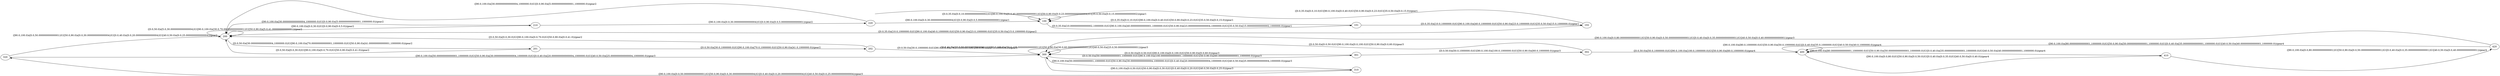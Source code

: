 digraph gearShift{
 rankdir=LR;
320[label=320]
100[label=100]
XX100 [color=white, label=""]420[label=420]
101[label=101]
102[label=102]
200[label=200]
201[label=201]
202[label=202]
300[label=300]
301[label=301]
302[label=302]
400[label=400]
210[label=210]
310[label=310]
410[label=410]
220[label=220]
XX100 -> 100
320 -> 300 [label="([90.0,100.0)x[50.00000000000001,1000000.0))U([50.0,90.0)x[30.000000000000004,1000000.0))U([0.0,40.0)x[20.000000000000004,1000000.0))U([40.0,50.0)x[25.000000000000004,1000000.0))/gear3"]
320 -> 200 [label="([90.0,100.0)x[0.0,50.00000000000001))U([50.0,90.0)x[0.0,30.000000000000004))U([0.0,40.0)x[0.0,20.000000000000004))U([40.0,50.0)x[0.0,25.000000000000004))/gear2"]
100 -> 101 [label="([0.0,35.0)x[10.000000000000002,1000000.0))U([90.0,100.0)x[40.00000000000001,1000000.0))U([50.0,90.0)x[23.000000000000004,1000000.0))U([35.0,50.0)x[15.000000000000002,1000000.0))/gear1"]
100 -> 100 [label="([0.0,35.0)x[0.0,10.000000000000002))U([90.0,100.0)x[0.0,40.00000000000001))U([50.0,90.0)x[0.0,23.000000000000004))U([35.0,50.0)x[0.0,15.000000000000002))/gear1"]
420 -> 400 [label="([90.0,100.0)x[80.00000000000001,1000000.0))U([50.0,90.0)x[50.00000000000001,1000000.0))U([0.0,40.0)x[35.00000000000001,1000000.0))U([40.0,50.0)x[40.00000000000001,1000000.0))/gear4"]
420 -> 300 [label="([90.0,100.0)x[0.0,80.00000000000001))U([50.0,90.0)x[0.0,50.00000000000001))U([0.0,40.0)x[0.0,35.00000000000001))U([40.0,50.0)x[0.0,40.00000000000001))/gear3"]
101 -> 102 [label="([0.0,35.0)x[10.0,1000000.0))U([90.0,100.0)x[40.0,1000000.0))U([50.0,90.0)x[23.0,1000000.0))U([35.0,50.0)x[15.0,1000000.0))/gear1"]
101 -> 100 [label="([0.0,35.0)x[0.0,10.0))U([90.0,100.0)x[0.0,40.0))U([50.0,90.0)x[0.0,23.0))U([35.0,50.0)x[0.0,15.0))/gear1"]
102 -> 100 [label="([0.0,35.0)x[0.0,10.0))U([90.0,100.0)x[0.0,40.0))U([50.0,90.0)x[0.0,23.0))U([35.0,50.0)x[0.0,15.0))/gear1"]
102 -> 200 [label="([0.0,35.0)x[10.0,1000000.0))U([90.0,100.0)x[40.0,1000000.0))U([50.0,90.0)x[23.0,1000000.0))U([35.0,50.0)x[15.0,1000000.0))/gear2"]
200 -> 201 [label="([0.0,50.0)x[30.000000000000004,1000000.0))U([90.0,100.0)x[70.00000000000001,1000000.0))U([50.0,90.0)x[41.00000000000001,1000000.0))/gear2"]
200 -> 210 [label="([90.0,100.0)x[0.0,30.0))U([0.0,90.0)x[0.0,5.0))/gear2"]
200 -> 200 [label="([0.0,50.0)x[5.0,30.000000000000004))U([90.0,100.0)x[30.0,70.00000000000001))U([50.0,90.0)x[5.0,41.00000000000001))/gear2"]
201 -> 202 [label="([0.0,50.0)x[30.0,1000000.0))U([90.0,100.0)x[70.0,1000000.0))U([50.0,90.0)x[41.0,1000000.0))/gear2"]
201 -> 200 [label="([0.0,50.0)x[0.0,30.0))U([90.0,100.0)x[0.0,70.0))U([50.0,90.0)x[0.0,41.0))/gear2"]
202 -> 300 [label="([0.0,50.0)x[30.0,1000000.0))U([90.0,100.0)x[70.0,1000000.0))U([50.0,90.0)x[41.0,1000000.0))/gear3"]
202 -> 200 [label="([0.0,50.0)x[0.0,30.0))U([90.0,100.0)x[0.0,70.0))U([50.0,90.0)x[0.0,41.0))/gear2"]
300 -> 310 [label="([90.0,100.0)x[0.0,50.0))U([50.0,90.0)x[0.0,30.0))U([0.0,40.0)x[0.0,20.0))U([40.0,50.0)x[0.0,25.0))/gear3"]
300 -> 300 [label="([0.0,40.0)x[20.0,50.00000000000001))U([90.0,100.0)x[50.0,100.00000000000001))U([50.0,90.0)x[30.0,60.00000000000001))U([40.0,50.0)x[25.0,50.00000000000001))/gear3"]
300 -> 301 [label="([0.0,50.0)x[50.00000000000001,1000000.0))U([90.0,100.0)x[100.00000000000001,1000000.0))U([50.0,90.0)x[60.00000000000001,1000000.0))/gear3"]
301 -> 302 [label="([0.0,50.0)x[50.0,1000000.0))U([90.0,100.0)x[100.0,1000000.0))U([50.0,90.0)x[60.0,1000000.0))/gear3"]
301 -> 300 [label="([0.0,50.0)x[0.0,50.0))U([90.0,100.0)x[0.0,100.0))U([50.0,90.0)x[0.0,60.0))/gear3"]
302 -> 300 [label="([0.0,50.0)x[0.0,50.0))U([90.0,100.0)x[0.0,100.0))U([50.0,90.0)x[0.0,60.0))/gear3"]
302 -> 400 [label="([0.0,50.0)x[50.0,1000000.0))U([90.0,100.0)x[100.0,1000000.0))U([50.0,90.0)x[60.0,1000000.0))/gear4"]
400 -> 410 [label="([90.0,100.0)x[0.0,80.0))U([50.0,90.0)x[0.0,50.0))U([0.0,40.0)x[0.0,35.0))U([40.0,50.0)x[0.0,40.0))/gear4"]
400 -> 400 [label="([90.0,100.0)x[80.0,1000000.0))U([50.0,90.0)x[50.0,1000000.0))U([0.0,40.0)x[35.0,1000000.0))U([40.0,50.0)x[40.0,1000000.0))/gear4"]
210 -> 200 [label="([90.0,100.0)x[30.000000000000004,1000000.0))U([0.0,90.0)x[5.000000000000001,1000000.0))/gear2"]
210 -> 220 [label="([90.0,100.0)x[0.0,30.000000000000004))U([0.0,90.0)x[0.0,5.000000000000001))/gear2"]
310 -> 320 [label="([90.0,100.0)x[0.0,50.00000000000001))U([50.0,90.0)x[0.0,30.000000000000004))U([0.0,40.0)x[0.0,20.000000000000004))U([40.0,50.0)x[0.0,25.000000000000004))/gear3"]
310 -> 300 [label="([90.0,100.0)x[50.00000000000001,1000000.0))U([50.0,90.0)x[30.000000000000004,1000000.0))U([0.0,40.0)x[20.000000000000004,1000000.0))U([40.0,50.0)x[25.000000000000004,1000000.0))/gear3"]
410 -> 420 [label="([90.0,100.0)x[0.0,80.00000000000001))U([50.0,90.0)x[0.0,50.00000000000001))U([0.0,40.0)x[0.0,35.00000000000001))U([40.0,50.0)x[0.0,40.00000000000001))/gear4"]
410 -> 400 [label="([90.0,100.0)x[80.00000000000001,1000000.0))U([50.0,90.0)x[50.00000000000001,1000000.0))U([0.0,40.0)x[35.00000000000001,1000000.0))U([40.0,50.0)x[40.00000000000001,1000000.0))/gear4"]
220 -> 100 [label="([90.0,100.0)x[0.0,30.000000000000004))U([0.0,90.0)x[0.0,5.000000000000001))/gear1"]
220 -> 200 [label="([90.0,100.0)x[30.000000000000004,1000000.0))U([0.0,90.0)x[5.000000000000001,1000000.0))/gear2"]
}